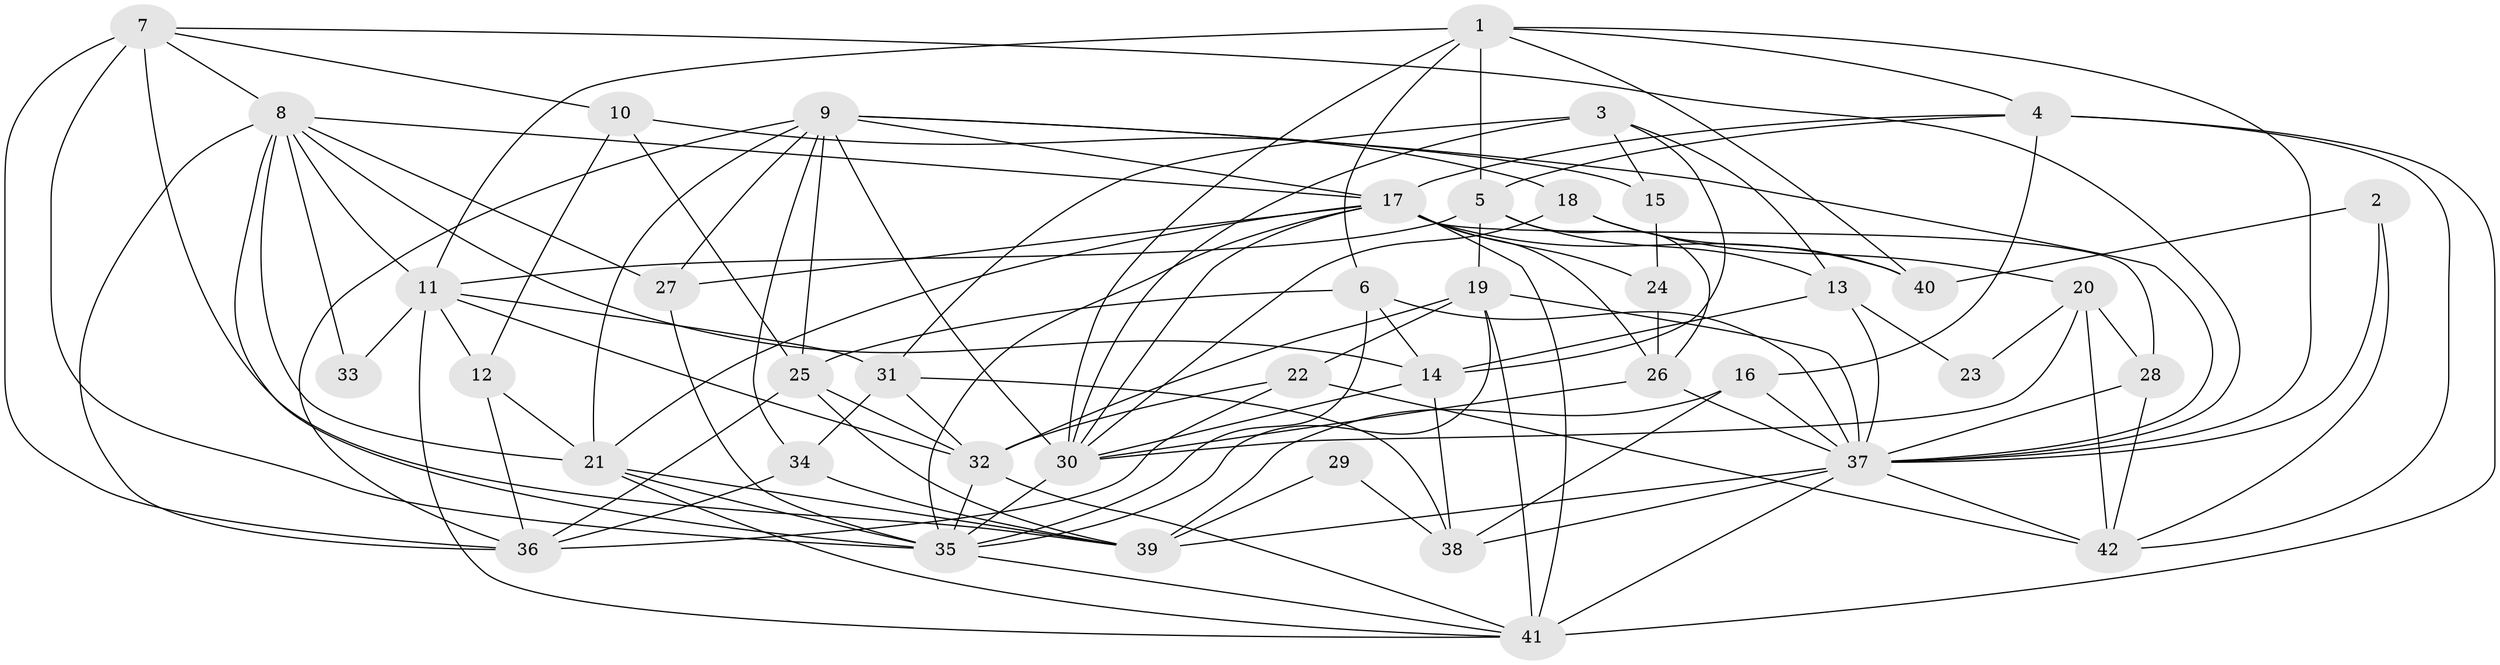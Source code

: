 // original degree distribution, {7: 0.038834951456310676, 3: 0.3106796116504854, 2: 0.11650485436893204, 4: 0.24271844660194175, 5: 0.1941747572815534, 6: 0.07766990291262135, 8: 0.019417475728155338}
// Generated by graph-tools (version 1.1) at 2025/37/03/04/25 23:37:13]
// undirected, 42 vertices, 121 edges
graph export_dot {
  node [color=gray90,style=filled];
  1;
  2;
  3;
  4;
  5;
  6;
  7;
  8;
  9;
  10;
  11;
  12;
  13;
  14;
  15;
  16;
  17;
  18;
  19;
  20;
  21;
  22;
  23;
  24;
  25;
  26;
  27;
  28;
  29;
  30;
  31;
  32;
  33;
  34;
  35;
  36;
  37;
  38;
  39;
  40;
  41;
  42;
  1 -- 4 [weight=1.0];
  1 -- 5 [weight=1.0];
  1 -- 6 [weight=1.0];
  1 -- 11 [weight=1.0];
  1 -- 30 [weight=2.0];
  1 -- 37 [weight=1.0];
  1 -- 40 [weight=2.0];
  2 -- 37 [weight=1.0];
  2 -- 40 [weight=1.0];
  2 -- 42 [weight=1.0];
  3 -- 13 [weight=1.0];
  3 -- 14 [weight=1.0];
  3 -- 15 [weight=1.0];
  3 -- 30 [weight=1.0];
  3 -- 31 [weight=2.0];
  4 -- 5 [weight=1.0];
  4 -- 16 [weight=1.0];
  4 -- 17 [weight=1.0];
  4 -- 41 [weight=1.0];
  4 -- 42 [weight=2.0];
  5 -- 11 [weight=2.0];
  5 -- 13 [weight=1.0];
  5 -- 19 [weight=1.0];
  5 -- 26 [weight=1.0];
  6 -- 14 [weight=1.0];
  6 -- 25 [weight=1.0];
  6 -- 35 [weight=1.0];
  6 -- 37 [weight=1.0];
  7 -- 8 [weight=1.0];
  7 -- 10 [weight=1.0];
  7 -- 35 [weight=2.0];
  7 -- 36 [weight=1.0];
  7 -- 37 [weight=1.0];
  7 -- 39 [weight=1.0];
  8 -- 11 [weight=1.0];
  8 -- 14 [weight=1.0];
  8 -- 17 [weight=1.0];
  8 -- 21 [weight=1.0];
  8 -- 27 [weight=1.0];
  8 -- 33 [weight=1.0];
  8 -- 35 [weight=1.0];
  8 -- 36 [weight=1.0];
  9 -- 15 [weight=1.0];
  9 -- 17 [weight=1.0];
  9 -- 21 [weight=1.0];
  9 -- 25 [weight=1.0];
  9 -- 27 [weight=1.0];
  9 -- 30 [weight=1.0];
  9 -- 34 [weight=1.0];
  9 -- 36 [weight=1.0];
  9 -- 37 [weight=1.0];
  10 -- 12 [weight=1.0];
  10 -- 18 [weight=1.0];
  10 -- 25 [weight=1.0];
  11 -- 12 [weight=1.0];
  11 -- 31 [weight=1.0];
  11 -- 32 [weight=1.0];
  11 -- 33 [weight=2.0];
  11 -- 41 [weight=1.0];
  12 -- 21 [weight=1.0];
  12 -- 36 [weight=1.0];
  13 -- 14 [weight=1.0];
  13 -- 23 [weight=2.0];
  13 -- 37 [weight=1.0];
  14 -- 30 [weight=1.0];
  14 -- 38 [weight=2.0];
  15 -- 24 [weight=1.0];
  16 -- 37 [weight=1.0];
  16 -- 38 [weight=1.0];
  16 -- 39 [weight=1.0];
  17 -- 21 [weight=2.0];
  17 -- 24 [weight=1.0];
  17 -- 26 [weight=2.0];
  17 -- 27 [weight=1.0];
  17 -- 28 [weight=2.0];
  17 -- 30 [weight=1.0];
  17 -- 35 [weight=1.0];
  17 -- 40 [weight=1.0];
  17 -- 41 [weight=1.0];
  18 -- 20 [weight=1.0];
  18 -- 30 [weight=1.0];
  18 -- 40 [weight=1.0];
  19 -- 22 [weight=1.0];
  19 -- 32 [weight=1.0];
  19 -- 35 [weight=1.0];
  19 -- 37 [weight=3.0];
  19 -- 41 [weight=1.0];
  20 -- 23 [weight=1.0];
  20 -- 28 [weight=1.0];
  20 -- 30 [weight=1.0];
  20 -- 42 [weight=1.0];
  21 -- 35 [weight=1.0];
  21 -- 39 [weight=1.0];
  21 -- 41 [weight=1.0];
  22 -- 32 [weight=1.0];
  22 -- 36 [weight=2.0];
  22 -- 42 [weight=2.0];
  24 -- 26 [weight=1.0];
  25 -- 32 [weight=1.0];
  25 -- 36 [weight=1.0];
  25 -- 39 [weight=1.0];
  26 -- 30 [weight=1.0];
  26 -- 37 [weight=1.0];
  27 -- 35 [weight=1.0];
  28 -- 37 [weight=1.0];
  28 -- 42 [weight=1.0];
  29 -- 38 [weight=1.0];
  29 -- 39 [weight=2.0];
  30 -- 35 [weight=1.0];
  31 -- 32 [weight=1.0];
  31 -- 34 [weight=1.0];
  31 -- 38 [weight=1.0];
  32 -- 35 [weight=2.0];
  32 -- 41 [weight=1.0];
  34 -- 36 [weight=1.0];
  34 -- 39 [weight=1.0];
  35 -- 41 [weight=1.0];
  37 -- 38 [weight=2.0];
  37 -- 39 [weight=1.0];
  37 -- 41 [weight=1.0];
  37 -- 42 [weight=1.0];
}
